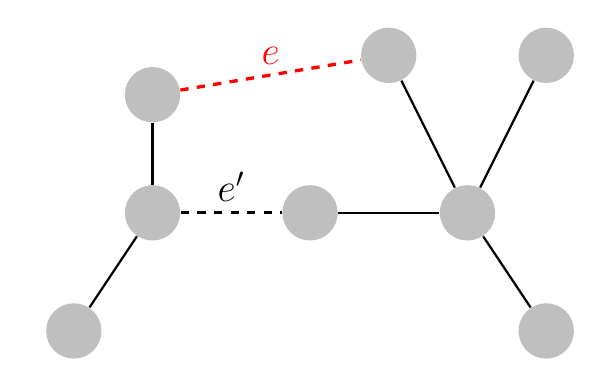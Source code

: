 \tikzstyle{vertex}=[circle,fill=black!25,minimum size=20pt,inner sep=0pt]
\tikzstyle{edge} = [draw,thick,-]

\begin{tikzpicture}[auto,swap]
    % vertices
    \foreach \pos/\name in {{(0,0)/a}, {(2,0)/b}, {(4,0)/c},
                            {(0,1.5)/u}, {(3,2)/v}, {(5,2)/f}, 
                            {(-1,-1.5)/g}, {(5,-1.5)/h}}
        \node[vertex] (\name) at \pos {};
        
    % Connect vertices with edges and draw weights
    \foreach \source/ \dest in {b/c,
                                         a/u, c/v, f/c,
                                         a/g, c/h}
        \path[edge] (\source) -- node {} (\dest);
        
     \draw[dashed, red, very thick] (u) to node[above, font = \Large] {$e$} (v);
     \draw[dashed, very thick] (a) to node[above, font = \Large] {$e'$} (b);     
\end{tikzpicture}